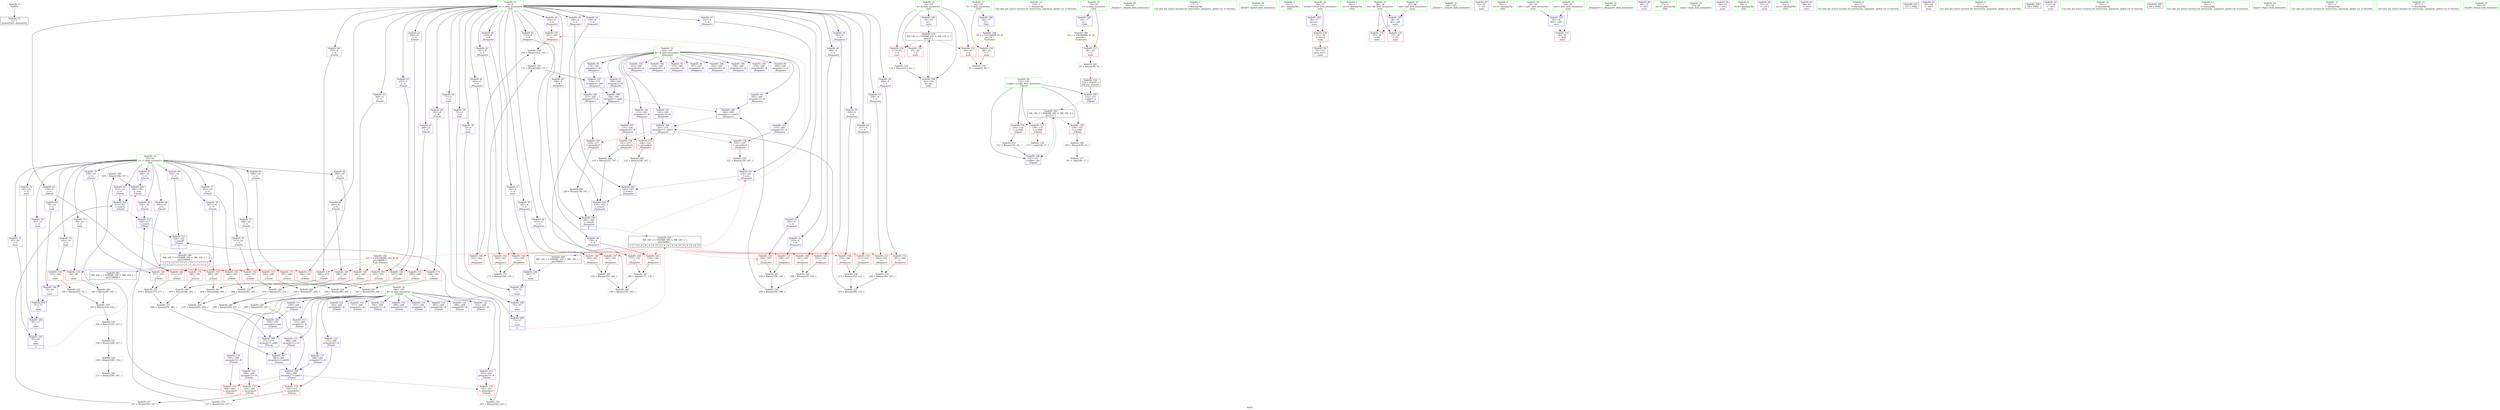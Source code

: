 digraph "SVFG" {
	label="SVFG";

	Node0x5576675a5ce0 [shape=record,color=grey,label="{NodeID: 0\nNullPtr}"];
	Node0x5576675a5ce0 -> Node0x5576675c0d20[style=solid];
	Node0x5576675d1f80 [shape=record,color=grey,label="{NodeID: 263\n305 = Binary(304, 107, )\n}"];
	Node0x5576675d1f80 -> Node0x5576675c5cd0[style=solid];
	Node0x5576675ca360 [shape=record,color=blue,label="{NodeID: 180\n16\<--17\nT\<--\nGlob }"];
	Node0x5576675ca360 -> Node0x5576675e0b10[style=dashed];
	Node0x5576675c18b0 [shape=record,color=purple,label="{NodeID: 97\n188\<--160\narrayidx7\<--B\n_Z6squarev\n}"];
	Node0x5576675c18b0 -> Node0x5576675c53e0[style=solid];
	Node0x5576675bf9d0 [shape=record,color=green,label="{NodeID: 14\n110\<--1\n\<--dummyObj\nCan only get source location for instruction, argument, global var or function.}"];
	Node0x5576675d3480 [shape=record,color=grey,label="{NodeID: 277\n141 = cmp(140, 17, )\n}"];
	Node0x5576675c50a0 [shape=record,color=blue,label="{NodeID: 194\n42\<--118\nk\<--inc\nmain\n}"];
	Node0x5576675c50a0 -> Node0x5576675ddc10[style=dashed];
	Node0x5576675c2410 [shape=record,color=purple,label="{NodeID: 111\n258\<--244\narrayidx2\<--B\n_Z3mulv\n}"];
	Node0x5576675c2410 -> Node0x5576675c5990[style=solid];
	Node0x5576675c06b0 [shape=record,color=green,label="{NodeID: 28\n94\<--95\n_Z3powi\<--_Z3powi_field_insensitive\n}"];
	Node0x5576675c5c00 [shape=record,color=blue,label="{NodeID: 208\n300\<--298\narrayidx17\<--add15\n_Z3mulv\n}"];
	Node0x5576675c5c00 -> Node0x5576675ca020[style=dashed];
	Node0x5576675c5c00 -> Node0x5576675ca0f0[style=dashed];
	Node0x5576675c5c00 -> Node0x5576675ca1c0[style=dashed];
	Node0x5576675c5c00 -> Node0x5576675ca290[style=dashed];
	Node0x5576675c76b0 [shape=record,color=purple,label="{NodeID: 125\n321\<--244\narrayidx27\<--B\n_Z3mulv\n}"];
	Node0x5576675c76b0 -> Node0x5576675ca290[style=solid];
	Node0x5576675c1300 [shape=record,color=purple,label="{NodeID: 42\n164\<--4\n\<--A\n_Z6squarev\n}"];
	Node0x5576675c1300 -> Node0x5576675c83b0[style=solid];
	Node0x5576675c8210 [shape=record,color=red,label="{NodeID: 139\n150\<--132\n\<--n.addr\n_Z3powi\n}"];
	Node0x5576675c8210 -> Node0x5576675d0f00[style=solid];
	Node0x5576675c2e80 [shape=record,color=purple,label="{NodeID: 56\n211\<--4\n\<--A\n_Z6squarev\n}"];
	Node0x5576675c2e80 -> Node0x5576675c8f10[style=solid];
	Node0x5576675ce6f0 [shape=record,color=grey,label="{NodeID: 236\n140 = Binary(139, 63, )\n}"];
	Node0x5576675ce6f0 -> Node0x5576675d3480[style=solid];
	Node0x5576675c8d70 [shape=record,color=red,label="{NodeID: 153\n207\<--206\n\<--\n_Z6squarev\n}"];
	Node0x5576675c8d70 -> Node0x5576675ce270[style=solid];
	Node0x5576675c39e0 [shape=record,color=purple,label="{NodeID: 70\n81\<--10\n\<--G\nmain\n}"];
	Node0x5576675c39e0 -> Node0x5576675cacb0[style=solid];
	Node0x5576675c6cd0 [shape=record,color=grey,label="{NodeID: 250\n106 = Binary(105, 107, )\n}"];
	Node0x5576675c6cd0 -> Node0x5576675c6e50[style=solid];
	Node0x5576675c98d0 [shape=record,color=red,label="{NodeID: 167\n268\<--267\n\<--\n_Z3mulv\n}"];
	Node0x5576675c98d0 -> Node0x5576675c5f50[style=solid];
	Node0x5576675c4540 [shape=record,color=purple,label="{NodeID: 84\n312\<--10\n\<--G\n_Z3mulv\n}"];
	Node0x5576675c4540 -> Node0x5576675c5da0[style=solid];
	Node0x5576675bd730 [shape=record,color=green,label="{NodeID: 1\n17\<--1\n\<--dummyObj\nCan only get source location for instruction, argument, global var or function.}"];
	Node0x5576675d2100 [shape=record,color=grey,label="{NodeID: 264\n270 = Binary(264, 269, )\n}"];
	Node0x5576675d2100 -> Node0x5576675c5a60[style=solid];
	Node0x5576675ca460 [shape=record,color=blue,label="{NodeID: 181\n19\<--17\nn\<--\nGlob }"];
	Node0x5576675ca460 -> Node0x5576675e0c20[style=dashed];
	Node0x5576675c1980 [shape=record,color=purple,label="{NodeID: 98\n201\<--160\narrayidx11\<--B\n_Z6squarev\n}"];
	Node0x5576675bfad0 [shape=record,color=green,label="{NodeID: 15\n4\<--9\nA\<--A_field_insensitive\nGlob }"];
	Node0x5576675bfad0 -> Node0x5576675c0ef0[style=solid];
	Node0x5576675bfad0 -> Node0x5576675c0fc0[style=solid];
	Node0x5576675bfad0 -> Node0x5576675c1090[style=solid];
	Node0x5576675bfad0 -> Node0x5576675c1160[style=solid];
	Node0x5576675bfad0 -> Node0x5576675c1230[style=solid];
	Node0x5576675bfad0 -> Node0x5576675c1300[style=solid];
	Node0x5576675bfad0 -> Node0x5576675c13d0[style=solid];
	Node0x5576675bfad0 -> Node0x5576675c14a0[style=solid];
	Node0x5576675bfad0 -> Node0x5576675c1570[style=solid];
	Node0x5576675bfad0 -> Node0x5576675c1640[style=solid];
	Node0x5576675bfad0 -> Node0x5576675c1710[style=solid];
	Node0x5576675bfad0 -> Node0x5576675c2800[style=solid];
	Node0x5576675bfad0 -> Node0x5576675c28d0[style=solid];
	Node0x5576675bfad0 -> Node0x5576675c29a0[style=solid];
	Node0x5576675bfad0 -> Node0x5576675c2a70[style=solid];
	Node0x5576675bfad0 -> Node0x5576675c2b40[style=solid];
	Node0x5576675bfad0 -> Node0x5576675c2c10[style=solid];
	Node0x5576675bfad0 -> Node0x5576675c2ce0[style=solid];
	Node0x5576675bfad0 -> Node0x5576675c2db0[style=solid];
	Node0x5576675bfad0 -> Node0x5576675c2e80[style=solid];
	Node0x5576675bfad0 -> Node0x5576675c2f50[style=solid];
	Node0x5576675bfad0 -> Node0x5576675c3020[style=solid];
	Node0x5576675bfad0 -> Node0x5576675c30f0[style=solid];
	Node0x5576675bfad0 -> Node0x5576675c31c0[style=solid];
	Node0x5576675bfad0 -> Node0x5576675c3290[style=solid];
	Node0x5576675bfad0 -> Node0x5576675c3360[style=solid];
	Node0x5576675bfad0 -> Node0x5576675c3430[style=solid];
	Node0x5576675bfad0 -> Node0x5576675c3500[style=solid];
	Node0x5576675bfad0 -> Node0x5576675c35d0[style=solid];
	Node0x5576675bfad0 -> Node0x5576675c36a0[style=solid];
	Node0x5576675bfad0 -> Node0x5576675c3770[style=solid];
	Node0x5576675bfad0 -> Node0x5576675c3840[style=solid];
	Node0x5576675d3600 [shape=record,color=grey,label="{NodeID: 278\n67 = cmp(65, 66, )\n}"];
	Node0x5576675c5170 [shape=record,color=blue,label="{NodeID: 195\n132\<--131\nn.addr\<--n\n_Z3powi\n}"];
	Node0x5576675c5170 -> Node0x5576675deb10[style=dashed];
	Node0x5576675c24e0 [shape=record,color=purple,label="{NodeID: 112\n271\<--244\narrayidx6\<--B\n_Z3mulv\n}"];
	Node0x5576675c07b0 [shape=record,color=green,label="{NodeID: 29\n114\<--115\nfprintf\<--fprintf_field_insensitive\n}"];
	Node0x5576675c5cd0 [shape=record,color=blue,label="{NodeID: 209\n306\<--305\n\<--rem\n_Z3mulv\n}"];
	Node0x5576675c5cd0 -> Node0x5576675c5da0[style=dashed];
	Node0x5576675c7780 [shape=record,color=red,label="{NodeID: 126\n66\<--16\n\<--T\nmain\n}"];
	Node0x5576675c7780 -> Node0x5576675d3600[style=solid];
	Node0x5576675c13d0 [shape=record,color=purple,label="{NodeID: 43\n167\<--4\n\<--A\n_Z6squarev\n}"];
	Node0x5576675c13d0 -> Node0x5576675c8480[style=solid];
	Node0x5576675c82e0 [shape=record,color=red,label="{NodeID: 140\n163\<--162\n\<--\n_Z6squarev\n}"];
	Node0x5576675c82e0 -> Node0x5576675d1800[style=solid];
	Node0x5576675c2f50 [shape=record,color=purple,label="{NodeID: 57\n222\<--4\n\<--A\n_Z6squarev\n}"];
	Node0x5576675c2f50 -> Node0x5576675c5650[style=solid];
	Node0x5576675ce870 [shape=record,color=grey,label="{NodeID: 237\n214 = Binary(208, 213, )\n}"];
	Node0x5576675ce870 -> Node0x5576675c5580[style=solid];
	Node0x5576675c8e40 [shape=record,color=red,label="{NodeID: 154\n210\<--209\n\<--\n_Z6squarev\n}"];
	Node0x5576675c8e40 -> Node0x5576675ce9f0[style=solid];
	Node0x5576675c3ab0 [shape=record,color=purple,label="{NodeID: 71\n83\<--10\n\<--G\nmain\n}"];
	Node0x5576675c3ab0 -> Node0x5576675c4f00[style=solid];
	Node0x5576675c6e50 [shape=record,color=grey,label="{NodeID: 251\n108 = Binary(106, 107, )\n}"];
	Node0x5576675c6e50 -> Node0x5576675d1500[style=solid];
	Node0x5576675c99a0 [shape=record,color=red,label="{NodeID: 168\n275\<--274\n\<--\n_Z3mulv\n}"];
	Node0x5576675c99a0 -> Node0x5576675d2d00[style=solid];
	Node0x5576675c4610 [shape=record,color=purple,label="{NodeID: 85\n318\<--10\n\<--G\n_Z3mulv\n}"];
	Node0x5576675c4610 -> Node0x5576675c5e70[style=solid];
	Node0x5576675b2e20 [shape=record,color=green,label="{NodeID: 2\n21\<--1\n.str\<--dummyObj\nGlob }"];
	Node0x5576675d2280 [shape=record,color=grey,label="{NodeID: 265\n185 = Binary(182, 184, )\n}"];
	Node0x5576675d2280 -> Node0x5576675d2400[style=solid];
	Node0x5576675ca560 [shape=record,color=blue,label="{NodeID: 182\n36\<--17\nretval\<--\nmain\n}"];
	Node0x5576675ca560 -> Node0x5576675c7920[style=dashed];
	Node0x5576675c1a50 [shape=record,color=purple,label="{NodeID: 99\n202\<--160\narrayidx12\<--B\n_Z6squarev\n}"];
	Node0x5576675c1a50 -> Node0x5576675c54b0[style=solid];
	Node0x5576675bfbd0 [shape=record,color=green,label="{NodeID: 16\n10\<--15\nG\<--G_field_insensitive\nGlob }"];
	Node0x5576675bfbd0 -> Node0x5576675c3910[style=solid];
	Node0x5576675bfbd0 -> Node0x5576675c39e0[style=solid];
	Node0x5576675bfbd0 -> Node0x5576675c3ab0[style=solid];
	Node0x5576675bfbd0 -> Node0x5576675c3b80[style=solid];
	Node0x5576675bfbd0 -> Node0x5576675c3c50[style=solid];
	Node0x5576675bfbd0 -> Node0x5576675c3d20[style=solid];
	Node0x5576675bfbd0 -> Node0x5576675c3df0[style=solid];
	Node0x5576675bfbd0 -> Node0x5576675c3ec0[style=solid];
	Node0x5576675bfbd0 -> Node0x5576675c3f90[style=solid];
	Node0x5576675bfbd0 -> Node0x5576675c4060[style=solid];
	Node0x5576675bfbd0 -> Node0x5576675c4130[style=solid];
	Node0x5576675bfbd0 -> Node0x5576675c4200[style=solid];
	Node0x5576675bfbd0 -> Node0x5576675c42d0[style=solid];
	Node0x5576675bfbd0 -> Node0x5576675c43a0[style=solid];
	Node0x5576675bfbd0 -> Node0x5576675c4470[style=solid];
	Node0x5576675bfbd0 -> Node0x5576675c4540[style=solid];
	Node0x5576675bfbd0 -> Node0x5576675c4610[style=solid];
	Node0x5576675bfbd0 -> Node0x5576675c46e0[style=solid];
	Node0x5576675ddc10 [shape=record,color=black,label="{NodeID: 279\nMR_12V_3 = PHI(MR_12V_4, MR_12V_2, )\npts\{43 \}\n}"];
	Node0x5576675ddc10 -> Node0x5576675c7c60[style=dashed];
	Node0x5576675ddc10 -> Node0x5576675c7d30[style=dashed];
	Node0x5576675ddc10 -> Node0x5576675c7e00[style=dashed];
	Node0x5576675ddc10 -> Node0x5576675c50a0[style=dashed];
	Node0x5576675c5240 [shape=record,color=blue,label="{NodeID: 196\n132\<--151\nn.addr\<--shr\n_Z3powi\n}"];
	Node0x5576675c5240 -> Node0x5576675deb10[style=dashed];
	Node0x5576675c25b0 [shape=record,color=purple,label="{NodeID: 113\n272\<--244\narrayidx7\<--B\n_Z3mulv\n}"];
	Node0x5576675c25b0 -> Node0x5576675c5a60[style=solid];
	Node0x5576675c08b0 [shape=record,color=green,label="{NodeID: 30\n132\<--133\nn.addr\<--n.addr_field_insensitive\n_Z3powi\n}"];
	Node0x5576675c08b0 -> Node0x5576675c8070[style=solid];
	Node0x5576675c08b0 -> Node0x5576675c8140[style=solid];
	Node0x5576675c08b0 -> Node0x5576675c8210[style=solid];
	Node0x5576675c08b0 -> Node0x5576675c5170[style=solid];
	Node0x5576675c08b0 -> Node0x5576675c5240[style=solid];
	Node0x5576675c5da0 [shape=record,color=blue,label="{NodeID: 210\n312\<--311\n\<--rem22\n_Z3mulv\n}"];
	Node0x5576675c5da0 -> Node0x5576675c5e70[style=dashed];
	Node0x5576675c7850 [shape=record,color=red,label="{NodeID: 127\n90\<--19\n\<--n\nmain\n}"];
	Node0x5576675c7850 -> Node0x5576675d1c80[style=solid];
	Node0x5576675c14a0 [shape=record,color=purple,label="{NodeID: 44\n169\<--4\n\<--A\n_Z6squarev\n}"];
	Node0x5576675c14a0 -> Node0x5576675c8550[style=solid];
	Node0x5576675c83b0 [shape=record,color=red,label="{NodeID: 141\n165\<--164\n\<--\n_Z6squarev\n}"];
	Node0x5576675c83b0 -> Node0x5576675d1800[style=solid];
	Node0x5576675c3020 [shape=record,color=purple,label="{NodeID: 58\n228\<--4\n\<--A\n_Z6squarev\n}"];
	Node0x5576675c3020 -> Node0x5576675c5720[style=solid];
	Node0x5576675ce9f0 [shape=record,color=grey,label="{NodeID: 238\n213 = Binary(210, 212, )\n}"];
	Node0x5576675ce9f0 -> Node0x5576675ce870[style=solid];
	Node0x5576675c8f10 [shape=record,color=red,label="{NodeID: 155\n212\<--211\n\<--\n_Z6squarev\n}"];
	Node0x5576675c8f10 -> Node0x5576675ce9f0[style=solid];
	Node0x5576675c3b80 [shape=record,color=purple,label="{NodeID: 72\n85\<--10\n\<--G\nmain\n}"];
	Node0x5576675c3b80 -> Node0x5576675c4fd0[style=solid];
	Node0x5576675d0f00 [shape=record,color=grey,label="{NodeID: 252\n151 = Binary(150, 63, )\n}"];
	Node0x5576675d0f00 -> Node0x5576675c5240[style=solid];
	Node0x5576675c9a70 [shape=record,color=red,label="{NodeID: 169\n277\<--276\n\<--\n_Z3mulv\n}"];
	Node0x5576675c9a70 -> Node0x5576675d2d00[style=solid];
	Node0x5576675c46e0 [shape=record,color=purple,label="{NodeID: 86\n324\<--10\n\<--G\n_Z3mulv\n}"];
	Node0x5576675c46e0 -> Node0x5576675ccdd0[style=solid];
	Node0x5576675b3ad0 [shape=record,color=green,label="{NodeID: 3\n23\<--1\n.str.1\<--dummyObj\nGlob }"];
	Node0x5576675d2400 [shape=record,color=grey,label="{NodeID: 266\n186 = Binary(180, 185, )\n}"];
	Node0x5576675d2400 -> Node0x5576675c53e0[style=solid];
	Node0x5576675ca630 [shape=record,color=blue,label="{NodeID: 183\n38\<--47\nfin\<--call\nmain\n}"];
	Node0x5576675ca630 -> Node0x5576675c79f0[style=dashed];
	Node0x5576675ca630 -> Node0x5576675c7ac0[style=dashed];
	Node0x5576675c1b20 [shape=record,color=purple,label="{NodeID: 100\n215\<--160\narrayidx16\<--B\n_Z6squarev\n}"];
	Node0x5576675bfcd0 [shape=record,color=green,label="{NodeID: 17\n16\<--18\nT\<--T_field_insensitive\nGlob }"];
	Node0x5576675bfcd0 -> Node0x5576675c7780[style=solid];
	Node0x5576675bfcd0 -> Node0x5576675ca360[style=solid];
	Node0x5576675de110 [shape=record,color=black,label="{NodeID: 280\nMR_14V_2 = PHI(MR_14V_7, MR_14V_1, )\npts\{90000 \}\n}"];
	Node0x5576675de110 -> Node0x5576675ca8a0[style=dashed];
	Node0x5576675c5310 [shape=record,color=blue,label="{NodeID: 197\n174\<--172\narrayidx2\<--add\n_Z6squarev\n}"];
	Node0x5576675c5310 -> Node0x5576675c53e0[style=dashed];
	Node0x5576675c2680 [shape=record,color=purple,label="{NodeID: 114\n285\<--244\narrayidx11\<--B\n_Z3mulv\n}"];
	Node0x5576675c0980 [shape=record,color=green,label="{NodeID: 31\n144\<--145\n_Z3mulv\<--_Z3mulv_field_insensitive\n}"];
	Node0x5576675c5e70 [shape=record,color=blue,label="{NodeID: 211\n318\<--317\n\<--rem25\n_Z3mulv\n}"];
	Node0x5576675c5e70 -> Node0x5576675ccdd0[style=dashed];
	Node0x5576675c7920 [shape=record,color=red,label="{NodeID: 128\n121\<--36\n\<--retval\nmain\n}"];
	Node0x5576675c7920 -> Node0x5576675c0e20[style=solid];
	Node0x5576675c1570 [shape=record,color=purple,label="{NodeID: 45\n176\<--4\n\<--A\n_Z6squarev\n}"];
	Node0x5576675c1570 -> Node0x5576675c8620[style=solid];
	Node0x5576675c8480 [shape=record,color=red,label="{NodeID: 142\n168\<--167\n\<--\n_Z6squarev\n}"];
	Node0x5576675c8480 -> Node0x5576675d2e80[style=solid];
	Node0x5576675c30f0 [shape=record,color=purple,label="{NodeID: 59\n234\<--4\n\<--A\n_Z6squarev\n}"];
	Node0x5576675c30f0 -> Node0x5576675c57f0[style=solid];
	Node0x5576675ceb70 [shape=record,color=grey,label="{NodeID: 239\n298 = Binary(292, 297, )\n}"];
	Node0x5576675ceb70 -> Node0x5576675c5c00[style=solid];
	Node0x5576675c8fe0 [shape=record,color=red,label="{NodeID: 156\n220\<--219\n\<--arrayidx19\n_Z6squarev\n}"];
	Node0x5576675c8fe0 -> Node0x5576675d1080[style=solid];
	Node0x5576675c3c50 [shape=record,color=purple,label="{NodeID: 73\n98\<--10\n\<--G\nmain\n}"];
	Node0x5576675c3c50 -> Node0x5576675c7ed0[style=solid];
	Node0x5576675d1080 [shape=record,color=grey,label="{NodeID: 253\n221 = Binary(220, 107, )\n}"];
	Node0x5576675d1080 -> Node0x5576675c5650[style=solid];
	Node0x5576675c9b40 [shape=record,color=red,label="{NodeID: 170\n280\<--279\n\<--\n_Z3mulv\n}"];
	Node0x5576675c9b40 -> Node0x5576675d2880[style=solid];
	Node0x5576675c47b0 [shape=record,color=purple,label="{NodeID: 87\n45\<--21\n\<--.str\nmain\n}"];
	Node0x5576675b3b90 [shape=record,color=green,label="{NodeID: 4\n25\<--1\n.str.2\<--dummyObj\nGlob }"];
	Node0x5576675d2580 [shape=record,color=grey,label="{NodeID: 267\n180 = Binary(177, 179, )\n}"];
	Node0x5576675d2580 -> Node0x5576675d2400[style=solid];
	Node0x5576675ca700 [shape=record,color=blue,label="{NodeID: 184\n40\<--54\nfout\<--call1\nmain\n}"];
	Node0x5576675ca700 -> Node0x5576675c7b90[style=dashed];
	Node0x5576675c1bf0 [shape=record,color=purple,label="{NodeID: 101\n216\<--160\narrayidx17\<--B\n_Z6squarev\n}"];
	Node0x5576675c1bf0 -> Node0x5576675c5580[style=solid];
	Node0x5576675bfdd0 [shape=record,color=green,label="{NodeID: 18\n19\<--20\nn\<--n_field_insensitive\nGlob }"];
	Node0x5576675bfdd0 -> Node0x5576675c7850[style=solid];
	Node0x5576675bfdd0 -> Node0x5576675ca460[style=solid];
	Node0x5576675de610 [shape=record,color=black,label="{NodeID: 281\nMR_16V_2 = PHI(MR_16V_7, MR_16V_1, )\npts\{150000 \}\n}"];
	Node0x5576675de610 -> Node0x5576675cabe0[style=dashed];
	Node0x5576675c53e0 [shape=record,color=blue,label="{NodeID: 198\n188\<--186\narrayidx7\<--add5\n_Z6squarev\n}"];
	Node0x5576675c53e0 -> Node0x5576675c54b0[style=dashed];
	Node0x5576675c2750 [shape=record,color=purple,label="{NodeID: 115\n286\<--244\narrayidx12\<--B\n_Z3mulv\n}"];
	Node0x5576675c2750 -> Node0x5576675c5b30[style=solid];
	Node0x5576675c0a80 [shape=record,color=green,label="{NodeID: 32\n148\<--149\n_Z6squarev\<--_Z6squarev_field_insensitive\n}"];
	Node0x5576675ccdd0 [shape=record,color=blue,label="{NodeID: 212\n324\<--323\n\<--rem28\n_Z3mulv\n|{<s0>7}}"];
	Node0x5576675ccdd0:s0 -> Node0x5576675df510[style=dashed,color=blue];
	Node0x5576675c79f0 [shape=record,color=red,label="{NodeID: 129\n57\<--38\n\<--fin\nmain\n}"];
	Node0x5576675c1640 [shape=record,color=purple,label="{NodeID: 46\n178\<--4\n\<--A\n_Z6squarev\n}"];
	Node0x5576675c1640 -> Node0x5576675c86f0[style=solid];
	Node0x5576675c8550 [shape=record,color=red,label="{NodeID: 143\n170\<--169\n\<--\n_Z6squarev\n}"];
	Node0x5576675c8550 -> Node0x5576675d2e80[style=solid];
	Node0x5576675c31c0 [shape=record,color=purple,label="{NodeID: 60\n240\<--4\n\<--A\n_Z6squarev\n}"];
	Node0x5576675c31c0 -> Node0x5576675c58c0[style=solid];
	Node0x5576675cecf0 [shape=record,color=grey,label="{NodeID: 240\n233 = Binary(232, 107, )\n}"];
	Node0x5576675cecf0 -> Node0x5576675c57f0[style=solid];
	Node0x5576675c90b0 [shape=record,color=red,label="{NodeID: 157\n226\<--225\n\<--arrayidx21\n_Z6squarev\n}"];
	Node0x5576675c90b0 -> Node0x5576675c69d0[style=solid];
	Node0x5576675c3d20 [shape=record,color=purple,label="{NodeID: 74\n102\<--10\n\<--G\nmain\n}"];
	Node0x5576675c3d20 -> Node0x5576675c7fa0[style=solid];
	Node0x5576675d1200 [shape=record,color=grey,label="{NodeID: 254\n118 = Binary(117, 63, )\n}"];
	Node0x5576675d1200 -> Node0x5576675c50a0[style=solid];
	Node0x5576675c9c10 [shape=record,color=red,label="{NodeID: 171\n282\<--281\n\<--\n_Z3mulv\n}"];
	Node0x5576675c9c10 -> Node0x5576675d2880[style=solid];
	Node0x5576675c4880 [shape=record,color=purple,label="{NodeID: 88\n46\<--23\n\<--.str.1\nmain\n}"];
	Node0x5576675b30e0 [shape=record,color=green,label="{NodeID: 5\n27\<--1\n.str.3\<--dummyObj\nGlob }"];
	Node0x5576675d2700 [shape=record,color=grey,label="{NodeID: 268\n250 = Binary(247, 249, )\n}"];
	Node0x5576675d2700 -> Node0x5576675c66d0[style=solid];
	Node0x5576675ca7d0 [shape=record,color=blue,label="{NodeID: 185\n42\<--63\nk\<--\nmain\n}"];
	Node0x5576675ca7d0 -> Node0x5576675ddc10[style=dashed];
	Node0x5576675c1cc0 [shape=record,color=purple,label="{NodeID: 102\n218\<--160\narrayidx18\<--B\n_Z6squarev\n}"];
	Node0x5576675bfed0 [shape=record,color=green,label="{NodeID: 19\n33\<--34\nmain\<--main_field_insensitive\n}"];
	Node0x5576675deb10 [shape=record,color=black,label="{NodeID: 282\nMR_18V_3 = PHI(MR_18V_4, MR_18V_2, )\npts\{133 \}\n}"];
	Node0x5576675deb10 -> Node0x5576675c8070[style=dashed];
	Node0x5576675deb10 -> Node0x5576675c8140[style=dashed];
	Node0x5576675deb10 -> Node0x5576675c8210[style=dashed];
	Node0x5576675deb10 -> Node0x5576675c5240[style=dashed];
	Node0x5576675c54b0 [shape=record,color=blue,label="{NodeID: 199\n202\<--200\narrayidx12\<--add10\n_Z6squarev\n}"];
	Node0x5576675c54b0 -> Node0x5576675c5580[style=dashed];
	Node0x5576675c6f60 [shape=record,color=purple,label="{NodeID: 116\n299\<--244\narrayidx16\<--B\n_Z3mulv\n}"];
	Node0x5576675c0b80 [shape=record,color=green,label="{NodeID: 33\n160\<--161\nB\<--B_field_insensitive\n_Z6squarev\n}"];
	Node0x5576675c0b80 -> Node0x5576675c4d60[style=solid];
	Node0x5576675c0b80 -> Node0x5576675c4e30[style=solid];
	Node0x5576675c0b80 -> Node0x5576675c17e0[style=solid];
	Node0x5576675c0b80 -> Node0x5576675c18b0[style=solid];
	Node0x5576675c0b80 -> Node0x5576675c1980[style=solid];
	Node0x5576675c0b80 -> Node0x5576675c1a50[style=solid];
	Node0x5576675c0b80 -> Node0x5576675c1b20[style=solid];
	Node0x5576675c0b80 -> Node0x5576675c1bf0[style=solid];
	Node0x5576675c0b80 -> Node0x5576675c1cc0[style=solid];
	Node0x5576675c0b80 -> Node0x5576675c1d90[style=solid];
	Node0x5576675c0b80 -> Node0x5576675c1e60[style=solid];
	Node0x5576675c0b80 -> Node0x5576675c1f30[style=solid];
	Node0x5576675c0b80 -> Node0x5576675c2000[style=solid];
	Node0x5576675c0b80 -> Node0x5576675c20d0[style=solid];
	Node0x5576675c0b80 -> Node0x5576675c21a0[style=solid];
	Node0x5576675c0b80 -> Node0x5576675c2270[style=solid];
	Node0x5576675e1a50 [shape=record,color=yellow,style=double,label="{NodeID: 296\n14V_1 = ENCHI(MR_14V_0)\npts\{90000 \}\nFun[_Z3mulv]}"];
	Node0x5576675e1a50 -> Node0x5576675c9320[style=dashed];
	Node0x5576675e1a50 -> Node0x5576675c94c0[style=dashed];
	Node0x5576675e1a50 -> Node0x5576675c9660[style=dashed];
	Node0x5576675e1a50 -> Node0x5576675c9800[style=dashed];
	Node0x5576675e1a50 -> Node0x5576675c99a0[style=dashed];
	Node0x5576675e1a50 -> Node0x5576675c9b40[style=dashed];
	Node0x5576675e1a50 -> Node0x5576675c9ce0[style=dashed];
	Node0x5576675e1a50 -> Node0x5576675c9e80[style=dashed];
	Node0x5576675c7ac0 [shape=record,color=red,label="{NodeID: 130\n87\<--38\n\<--fin\nmain\n}"];
	Node0x5576675c1710 [shape=record,color=purple,label="{NodeID: 47\n181\<--4\n\<--A\n_Z6squarev\n}"];
	Node0x5576675c1710 -> Node0x5576675c87c0[style=solid];
	Node0x5576675c8620 [shape=record,color=red,label="{NodeID: 144\n177\<--176\n\<--\n_Z6squarev\n}"];
	Node0x5576675c8620 -> Node0x5576675d2580[style=solid];
	Node0x5576675c3290 [shape=record,color=purple,label="{NodeID: 61\n246\<--4\n\<--A\n_Z3mulv\n}"];
	Node0x5576675c3290 -> Node0x5576675c9320[style=solid];
	Node0x5576675c5f50 [shape=record,color=grey,label="{NodeID: 241\n269 = Binary(266, 268, )\n}"];
	Node0x5576675c5f50 -> Node0x5576675d2100[style=solid];
	Node0x5576675c9180 [shape=record,color=red,label="{NodeID: 158\n232\<--231\n\<--arrayidx24\n_Z6squarev\n}"];
	Node0x5576675c9180 -> Node0x5576675cecf0[style=solid];
	Node0x5576675c3df0 [shape=record,color=purple,label="{NodeID: 75\n248\<--10\n\<--G\n_Z3mulv\n}"];
	Node0x5576675c3df0 -> Node0x5576675c93f0[style=solid];
	Node0x5576675d1380 [shape=record,color=grey,label="{NodeID: 255\n104 = Binary(103, 71, )\n}"];
	Node0x5576675d1380 -> Node0x5576675d1980[style=solid];
	Node0x5576675c9ce0 [shape=record,color=red,label="{NodeID: 172\n289\<--288\n\<--\n_Z3mulv\n}"];
	Node0x5576675c9ce0 -> Node0x5576675ce3f0[style=solid];
	Node0x5576675c4950 [shape=record,color=purple,label="{NodeID: 89\n52\<--25\n\<--.str.2\nmain\n}"];
	Node0x5576675b31a0 [shape=record,color=green,label="{NodeID: 6\n29\<--1\n.str.4\<--dummyObj\nGlob }"];
	Node0x5576675d2880 [shape=record,color=grey,label="{NodeID: 269\n283 = Binary(280, 282, )\n}"];
	Node0x5576675d2880 -> Node0x5576675d2b80[style=solid];
	Node0x5576675ca8a0 [shape=record,color=blue,label="{NodeID: 186\n69\<--71\n\<--\nmain\n}"];
	Node0x5576675ca8a0 -> Node0x5576675ca970[style=dashed];
	Node0x5576675c1d90 [shape=record,color=purple,label="{NodeID: 103\n219\<--160\narrayidx19\<--B\n_Z6squarev\n}"];
	Node0x5576675c1d90 -> Node0x5576675c8fe0[style=solid];
	Node0x5576675bffd0 [shape=record,color=green,label="{NodeID: 20\n36\<--37\nretval\<--retval_field_insensitive\nmain\n}"];
	Node0x5576675bffd0 -> Node0x5576675c7920[style=solid];
	Node0x5576675bffd0 -> Node0x5576675ca560[style=solid];
	Node0x5576675df010 [shape=record,color=black,label="{NodeID: 283\nMR_14V_2 = PHI(MR_14V_3, MR_14V_1, )\npts\{90000 \}\n|{<s0>5|<s1>7|<s2>8|<s3>8|<s4>8|<s5>8|<s6>8|<s7>8|<s8>8|<s9>8|<s10>8|<s11>8|<s12>8|<s13>8|<s14>8|<s15>8|<s16>8|<s17>8|<s18>8}}"];
	Node0x5576675df010:s0 -> Node0x5576675de110[style=dashed,color=blue];
	Node0x5576675df010:s1 -> Node0x5576675e1a50[style=dashed,color=red];
	Node0x5576675df010:s2 -> Node0x5576675c82e0[style=dashed,color=red];
	Node0x5576675df010:s3 -> Node0x5576675c83b0[style=dashed,color=red];
	Node0x5576675df010:s4 -> Node0x5576675c8480[style=dashed,color=red];
	Node0x5576675df010:s5 -> Node0x5576675c8550[style=dashed,color=red];
	Node0x5576675df010:s6 -> Node0x5576675c8620[style=dashed,color=red];
	Node0x5576675df010:s7 -> Node0x5576675c86f0[style=dashed,color=red];
	Node0x5576675df010:s8 -> Node0x5576675c87c0[style=dashed,color=red];
	Node0x5576675df010:s9 -> Node0x5576675c8890[style=dashed,color=red];
	Node0x5576675df010:s10 -> Node0x5576675c8960[style=dashed,color=red];
	Node0x5576675df010:s11 -> Node0x5576675c8a30[style=dashed,color=red];
	Node0x5576675df010:s12 -> Node0x5576675c8b00[style=dashed,color=red];
	Node0x5576675df010:s13 -> Node0x5576675c8bd0[style=dashed,color=red];
	Node0x5576675df010:s14 -> Node0x5576675c8ca0[style=dashed,color=red];
	Node0x5576675df010:s15 -> Node0x5576675c8d70[style=dashed,color=red];
	Node0x5576675df010:s16 -> Node0x5576675c8e40[style=dashed,color=red];
	Node0x5576675df010:s17 -> Node0x5576675c8f10[style=dashed,color=red];
	Node0x5576675df010:s18 -> Node0x5576675c5650[style=dashed,color=red];
	Node0x5576675c5580 [shape=record,color=blue,label="{NodeID: 200\n216\<--214\narrayidx17\<--add15\n_Z6squarev\n}"];
	Node0x5576675c5580 -> Node0x5576675c8fe0[style=dashed];
	Node0x5576675c5580 -> Node0x5576675c90b0[style=dashed];
	Node0x5576675c5580 -> Node0x5576675c9180[style=dashed];
	Node0x5576675c5580 -> Node0x5576675c9250[style=dashed];
	Node0x5576675c7030 [shape=record,color=purple,label="{NodeID: 117\n300\<--244\narrayidx17\<--B\n_Z3mulv\n}"];
	Node0x5576675c7030 -> Node0x5576675c5c00[style=solid];
	Node0x5576675c0c50 [shape=record,color=green,label="{NodeID: 34\n244\<--245\nB\<--B_field_insensitive\n_Z3mulv\n}"];
	Node0x5576675c0c50 -> Node0x5576675c2340[style=solid];
	Node0x5576675c0c50 -> Node0x5576675c2410[style=solid];
	Node0x5576675c0c50 -> Node0x5576675c24e0[style=solid];
	Node0x5576675c0c50 -> Node0x5576675c25b0[style=solid];
	Node0x5576675c0c50 -> Node0x5576675c2680[style=solid];
	Node0x5576675c0c50 -> Node0x5576675c2750[style=solid];
	Node0x5576675c0c50 -> Node0x5576675c6f60[style=solid];
	Node0x5576675c0c50 -> Node0x5576675c7030[style=solid];
	Node0x5576675c0c50 -> Node0x5576675c7100[style=solid];
	Node0x5576675c0c50 -> Node0x5576675c71d0[style=solid];
	Node0x5576675c0c50 -> Node0x5576675c72a0[style=solid];
	Node0x5576675c0c50 -> Node0x5576675c7370[style=solid];
	Node0x5576675c0c50 -> Node0x5576675c7440[style=solid];
	Node0x5576675c0c50 -> Node0x5576675c7510[style=solid];
	Node0x5576675c0c50 -> Node0x5576675c75e0[style=solid];
	Node0x5576675c0c50 -> Node0x5576675c76b0[style=solid];
	Node0x5576675c7b90 [shape=record,color=red,label="{NodeID: 131\n96\<--40\n\<--fout\nmain\n}"];
	Node0x5576675c2800 [shape=record,color=purple,label="{NodeID: 48\n183\<--4\n\<--A\n_Z6squarev\n}"];
	Node0x5576675c2800 -> Node0x5576675c8890[style=solid];
	Node0x5576675c86f0 [shape=record,color=red,label="{NodeID: 145\n179\<--178\n\<--\n_Z6squarev\n}"];
	Node0x5576675c86f0 -> Node0x5576675d2580[style=solid];
	Node0x5576675c3360 [shape=record,color=purple,label="{NodeID: 62\n251\<--4\n\<--A\n_Z3mulv\n}"];
	Node0x5576675c3360 -> Node0x5576675c94c0[style=solid];
	Node0x5576675c60d0 [shape=record,color=grey,label="{NodeID: 242\n199 = Binary(196, 198, )\n}"];
	Node0x5576675c60d0 -> Node0x5576675c6550[style=solid];
	Node0x5576675c9250 [shape=record,color=red,label="{NodeID: 159\n238\<--237\n\<--arrayidx27\n_Z6squarev\n}"];
	Node0x5576675c9250 -> Node0x5576675c6b50[style=solid];
	Node0x5576675c3ec0 [shape=record,color=purple,label="{NodeID: 76\n253\<--10\n\<--G\n_Z3mulv\n}"];
	Node0x5576675c3ec0 -> Node0x5576675c9590[style=solid];
	Node0x5576675d1500 [shape=record,color=grey,label="{NodeID: 256\n109 = Binary(108, 110, )\n}"];
	Node0x5576675d1500 -> Node0x5576675d1b00[style=solid];
	Node0x5576675c9db0 [shape=record,color=red,label="{NodeID: 173\n291\<--290\n\<--\n_Z3mulv\n}"];
	Node0x5576675c9db0 -> Node0x5576675ce3f0[style=solid];
	Node0x5576675c4a20 [shape=record,color=purple,label="{NodeID: 90\n53\<--27\n\<--.str.3\nmain\n}"];
	Node0x5576675b3260 [shape=record,color=green,label="{NodeID: 7\n31\<--1\n.str.5\<--dummyObj\nGlob }"];
	Node0x5576675d2a00 [shape=record,color=grey,label="{NodeID: 270\n172 = Binary(166, 171, )\n}"];
	Node0x5576675d2a00 -> Node0x5576675c5310[style=solid];
	Node0x5576675ca970 [shape=record,color=blue,label="{NodeID: 187\n72\<--74\n\<--\nmain\n}"];
	Node0x5576675ca970 -> Node0x5576675caa40[style=dashed];
	Node0x5576675c1e60 [shape=record,color=purple,label="{NodeID: 104\n224\<--160\narrayidx20\<--B\n_Z6squarev\n}"];
	Node0x5576675c00a0 [shape=record,color=green,label="{NodeID: 21\n38\<--39\nfin\<--fin_field_insensitive\nmain\n}"];
	Node0x5576675c00a0 -> Node0x5576675c79f0[style=solid];
	Node0x5576675c00a0 -> Node0x5576675c7ac0[style=solid];
	Node0x5576675c00a0 -> Node0x5576675ca630[style=solid];
	Node0x5576675df510 [shape=record,color=black,label="{NodeID: 284\nMR_16V_2 = PHI(MR_16V_4, MR_16V_1, )\npts\{150000 \}\n|{|<s1>5|<s2>5|<s3>5|<s4>7|<s5>7|<s6>7|<s7>7|<s8>7|<s9>7|<s10>7|<s11>7|<s12>7}}"];
	Node0x5576675df510 -> Node0x5576675df510[style=dashed];
	Node0x5576675df510:s1 -> Node0x5576675c7ed0[style=dashed,color=blue];
	Node0x5576675df510:s2 -> Node0x5576675c7fa0[style=dashed,color=blue];
	Node0x5576675df510:s3 -> Node0x5576675de610[style=dashed,color=blue];
	Node0x5576675df510:s4 -> Node0x5576675c93f0[style=dashed,color=red];
	Node0x5576675df510:s5 -> Node0x5576675c9590[style=dashed,color=red];
	Node0x5576675df510:s6 -> Node0x5576675c9730[style=dashed,color=red];
	Node0x5576675df510:s7 -> Node0x5576675c98d0[style=dashed,color=red];
	Node0x5576675df510:s8 -> Node0x5576675c9a70[style=dashed,color=red];
	Node0x5576675df510:s9 -> Node0x5576675c9c10[style=dashed,color=red];
	Node0x5576675df510:s10 -> Node0x5576675c9db0[style=dashed,color=red];
	Node0x5576675df510:s11 -> Node0x5576675c9f50[style=dashed,color=red];
	Node0x5576675df510:s12 -> Node0x5576675c5cd0[style=dashed,color=red];
	Node0x5576675c5650 [shape=record,color=blue,label="{NodeID: 201\n222\<--221\n\<--rem\n_Z6squarev\n}"];
	Node0x5576675c5650 -> Node0x5576675c5720[style=dashed];
	Node0x5576675c7100 [shape=record,color=purple,label="{NodeID: 118\n302\<--244\narrayidx18\<--B\n_Z3mulv\n}"];
	Node0x5576675c0d20 [shape=record,color=black,label="{NodeID: 35\n2\<--3\ndummyVal\<--dummyVal\n}"];
	Node0x5576675c7c60 [shape=record,color=red,label="{NodeID: 132\n65\<--42\n\<--k\nmain\n}"];
	Node0x5576675c7c60 -> Node0x5576675d3600[style=solid];
	Node0x5576675c28d0 [shape=record,color=purple,label="{NodeID: 49\n190\<--4\n\<--A\n_Z6squarev\n}"];
	Node0x5576675c28d0 -> Node0x5576675c8960[style=solid];
	Node0x5576675c87c0 [shape=record,color=red,label="{NodeID: 146\n182\<--181\n\<--\n_Z6squarev\n}"];
	Node0x5576675c87c0 -> Node0x5576675d2280[style=solid];
	Node0x5576675c3430 [shape=record,color=purple,label="{NodeID: 63\n260\<--4\n\<--A\n_Z3mulv\n}"];
	Node0x5576675c3430 -> Node0x5576675c9660[style=solid];
	Node0x5576675c6250 [shape=record,color=grey,label="{NodeID: 243\n194 = Binary(191, 193, )\n}"];
	Node0x5576675c6250 -> Node0x5576675c6550[style=solid];
	Node0x5576675c9320 [shape=record,color=red,label="{NodeID: 160\n247\<--246\n\<--\n_Z3mulv\n}"];
	Node0x5576675c9320 -> Node0x5576675d2700[style=solid];
	Node0x5576675c3f90 [shape=record,color=purple,label="{NodeID: 77\n262\<--10\n\<--G\n_Z3mulv\n}"];
	Node0x5576675c3f90 -> Node0x5576675c9730[style=solid];
	Node0x5576675d1680 [shape=record,color=grey,label="{NodeID: 257\n311 = Binary(310, 107, )\n}"];
	Node0x5576675d1680 -> Node0x5576675c5da0[style=solid];
	Node0x5576675c9e80 [shape=record,color=red,label="{NodeID: 174\n294\<--293\n\<--\n_Z3mulv\n}"];
	Node0x5576675c9e80 -> Node0x5576675c6850[style=solid];
	Node0x5576675c4af0 [shape=record,color=purple,label="{NodeID: 91\n58\<--29\n\<--.str.4\nmain\n}"];
	Node0x5576675bf410 [shape=record,color=green,label="{NodeID: 8\n63\<--1\n\<--dummyObj\nCan only get source location for instruction, argument, global var or function.}"];
	Node0x5576675d2b80 [shape=record,color=grey,label="{NodeID: 271\n284 = Binary(278, 283, )\n}"];
	Node0x5576675d2b80 -> Node0x5576675c5b30[style=solid];
	Node0x5576675caa40 [shape=record,color=blue,label="{NodeID: 188\n75\<--63\n\<--\nmain\n}"];
	Node0x5576675caa40 -> Node0x5576675cab10[style=dashed];
	Node0x5576675c1f30 [shape=record,color=purple,label="{NodeID: 105\n225\<--160\narrayidx21\<--B\n_Z6squarev\n}"];
	Node0x5576675c1f30 -> Node0x5576675c90b0[style=solid];
	Node0x5576675c0170 [shape=record,color=green,label="{NodeID: 22\n40\<--41\nfout\<--fout_field_insensitive\nmain\n}"];
	Node0x5576675c0170 -> Node0x5576675c7b90[style=solid];
	Node0x5576675c0170 -> Node0x5576675ca700[style=solid];
	Node0x5576675c5720 [shape=record,color=blue,label="{NodeID: 202\n228\<--227\n\<--rem22\n_Z6squarev\n}"];
	Node0x5576675c5720 -> Node0x5576675c57f0[style=dashed];
	Node0x5576675c71d0 [shape=record,color=purple,label="{NodeID: 119\n303\<--244\narrayidx19\<--B\n_Z3mulv\n}"];
	Node0x5576675c71d0 -> Node0x5576675ca020[style=solid];
	Node0x5576675c0e20 [shape=record,color=black,label="{NodeID: 36\n35\<--121\nmain_ret\<--\nmain\n}"];
	Node0x5576675c7d30 [shape=record,color=red,label="{NodeID: 133\n97\<--42\n\<--k\nmain\n}"];
	Node0x5576675c29a0 [shape=record,color=purple,label="{NodeID: 50\n192\<--4\n\<--A\n_Z6squarev\n}"];
	Node0x5576675c29a0 -> Node0x5576675c8a30[style=solid];
	Node0x5576675c8890 [shape=record,color=red,label="{NodeID: 147\n184\<--183\n\<--\n_Z6squarev\n}"];
	Node0x5576675c8890 -> Node0x5576675d2280[style=solid];
	Node0x5576675c3500 [shape=record,color=purple,label="{NodeID: 64\n265\<--4\n\<--A\n_Z3mulv\n}"];
	Node0x5576675c3500 -> Node0x5576675c9800[style=solid];
	Node0x5576675edcc0 [shape=record,color=black,label="{NodeID: 327\n113 = PHI()\n}"];
	Node0x5576675c63d0 [shape=record,color=grey,label="{NodeID: 244\n255 = Binary(252, 254, )\n}"];
	Node0x5576675c63d0 -> Node0x5576675c66d0[style=solid];
	Node0x5576675c93f0 [shape=record,color=red,label="{NodeID: 161\n249\<--248\n\<--\n_Z3mulv\n}"];
	Node0x5576675c93f0 -> Node0x5576675d2700[style=solid];
	Node0x5576675c4060 [shape=record,color=purple,label="{NodeID: 78\n267\<--10\n\<--G\n_Z3mulv\n}"];
	Node0x5576675c4060 -> Node0x5576675c98d0[style=solid];
	Node0x5576675d1800 [shape=record,color=grey,label="{NodeID: 258\n166 = Binary(163, 165, )\n}"];
	Node0x5576675d1800 -> Node0x5576675d2a00[style=solid];
	Node0x5576675c9f50 [shape=record,color=red,label="{NodeID: 175\n296\<--295\n\<--\n_Z3mulv\n}"];
	Node0x5576675c9f50 -> Node0x5576675c6850[style=solid];
	Node0x5576675c4bc0 [shape=record,color=purple,label="{NodeID: 92\n88\<--29\n\<--.str.4\nmain\n}"];
	Node0x5576675bf4d0 [shape=record,color=green,label="{NodeID: 9\n71\<--1\n\<--dummyObj\nCan only get source location for instruction, argument, global var or function.}"];
	Node0x5576675d2d00 [shape=record,color=grey,label="{NodeID: 272\n278 = Binary(275, 277, )\n}"];
	Node0x5576675d2d00 -> Node0x5576675d2b80[style=solid];
	Node0x5576675cab10 [shape=record,color=blue,label="{NodeID: 189\n77\<--17\n\<--\nmain\n|{<s0>5}}"];
	Node0x5576675cab10:s0 -> Node0x5576675df010[style=dashed,color=red];
	Node0x5576675c2000 [shape=record,color=purple,label="{NodeID: 106\n230\<--160\narrayidx23\<--B\n_Z6squarev\n}"];
	Node0x5576675c0240 [shape=record,color=green,label="{NodeID: 23\n42\<--43\nk\<--k_field_insensitive\nmain\n}"];
	Node0x5576675c0240 -> Node0x5576675c7c60[style=solid];
	Node0x5576675c0240 -> Node0x5576675c7d30[style=solid];
	Node0x5576675c0240 -> Node0x5576675c7e00[style=solid];
	Node0x5576675c0240 -> Node0x5576675ca7d0[style=solid];
	Node0x5576675c0240 -> Node0x5576675c50a0[style=solid];
	Node0x5576675c57f0 [shape=record,color=blue,label="{NodeID: 203\n234\<--233\n\<--rem25\n_Z6squarev\n}"];
	Node0x5576675c57f0 -> Node0x5576675c58c0[style=dashed];
	Node0x5576675c72a0 [shape=record,color=purple,label="{NodeID: 120\n308\<--244\narrayidx20\<--B\n_Z3mulv\n}"];
	Node0x5576675c0ef0 [shape=record,color=purple,label="{NodeID: 37\n69\<--4\n\<--A\nmain\n}"];
	Node0x5576675c0ef0 -> Node0x5576675ca8a0[style=solid];
	Node0x5576675c7e00 [shape=record,color=red,label="{NodeID: 134\n117\<--42\n\<--k\nmain\n}"];
	Node0x5576675c7e00 -> Node0x5576675d1200[style=solid];
	Node0x5576675c2a70 [shape=record,color=purple,label="{NodeID: 51\n195\<--4\n\<--A\n_Z6squarev\n}"];
	Node0x5576675c2a70 -> Node0x5576675c8b00[style=solid];
	Node0x5576675c8960 [shape=record,color=red,label="{NodeID: 148\n191\<--190\n\<--\n_Z6squarev\n}"];
	Node0x5576675c8960 -> Node0x5576675c6250[style=solid];
	Node0x5576675c35d0 [shape=record,color=purple,label="{NodeID: 65\n274\<--4\n\<--A\n_Z3mulv\n}"];
	Node0x5576675c35d0 -> Node0x5576675c99a0[style=solid];
	Node0x5576675eddc0 [shape=record,color=black,label="{NodeID: 328\n59 = PHI()\n}"];
	Node0x5576675c6550 [shape=record,color=grey,label="{NodeID: 245\n200 = Binary(194, 199, )\n}"];
	Node0x5576675c6550 -> Node0x5576675c54b0[style=solid];
	Node0x5576675c94c0 [shape=record,color=red,label="{NodeID: 162\n252\<--251\n\<--\n_Z3mulv\n}"];
	Node0x5576675c94c0 -> Node0x5576675c63d0[style=solid];
	Node0x5576675c4130 [shape=record,color=purple,label="{NodeID: 79\n276\<--10\n\<--G\n_Z3mulv\n}"];
	Node0x5576675c4130 -> Node0x5576675c9a70[style=solid];
	Node0x5576675d1980 [shape=record,color=grey,label="{NodeID: 259\n105 = Binary(100, 104, )\n}"];
	Node0x5576675d1980 -> Node0x5576675c6cd0[style=solid];
	Node0x5576675ca020 [shape=record,color=red,label="{NodeID: 176\n304\<--303\n\<--arrayidx19\n_Z3mulv\n}"];
	Node0x5576675ca020 -> Node0x5576675d1f80[style=solid];
	Node0x5576675c4c90 [shape=record,color=purple,label="{NodeID: 93\n112\<--31\n\<--.str.5\nmain\n}"];
	Node0x5576675bf5d0 [shape=record,color=green,label="{NodeID: 10\n74\<--1\n\<--dummyObj\nCan only get source location for instruction, argument, global var or function.}"];
	Node0x5576675d2e80 [shape=record,color=grey,label="{NodeID: 273\n171 = Binary(168, 170, )\n}"];
	Node0x5576675d2e80 -> Node0x5576675d2a00[style=solid];
	Node0x5576675cabe0 [shape=record,color=blue,label="{NodeID: 190\n79\<--63\n\<--\nmain\n}"];
	Node0x5576675cabe0 -> Node0x5576675cacb0[style=dashed];
	Node0x5576675c20d0 [shape=record,color=purple,label="{NodeID: 107\n231\<--160\narrayidx24\<--B\n_Z6squarev\n}"];
	Node0x5576675c20d0 -> Node0x5576675c9180[style=solid];
	Node0x5576675c0310 [shape=record,color=green,label="{NodeID: 24\n47\<--48\ncall\<--call_field_insensitive\nmain\n}"];
	Node0x5576675c0310 -> Node0x5576675ca630[style=solid];
	Node0x5576675c58c0 [shape=record,color=blue,label="{NodeID: 204\n240\<--239\n\<--rem28\n_Z6squarev\n|{<s0>8}}"];
	Node0x5576675c58c0:s0 -> Node0x5576675df010[style=dashed,color=blue];
	Node0x5576675c7370 [shape=record,color=purple,label="{NodeID: 121\n309\<--244\narrayidx21\<--B\n_Z3mulv\n}"];
	Node0x5576675c7370 -> Node0x5576675ca0f0[style=solid];
	Node0x5576675c0fc0 [shape=record,color=purple,label="{NodeID: 38\n72\<--4\n\<--A\nmain\n}"];
	Node0x5576675c0fc0 -> Node0x5576675ca970[style=solid];
	Node0x5576675c7ed0 [shape=record,color=red,label="{NodeID: 135\n99\<--98\n\<--\nmain\n}"];
	Node0x5576675c7ed0 -> Node0x5576675d1e00[style=solid];
	Node0x5576675c2b40 [shape=record,color=purple,label="{NodeID: 52\n197\<--4\n\<--A\n_Z6squarev\n}"];
	Node0x5576675c2b40 -> Node0x5576675c8bd0[style=solid];
	Node0x5576675c8a30 [shape=record,color=red,label="{NodeID: 149\n193\<--192\n\<--\n_Z6squarev\n}"];
	Node0x5576675c8a30 -> Node0x5576675c6250[style=solid];
	Node0x5576675c36a0 [shape=record,color=purple,label="{NodeID: 66\n279\<--4\n\<--A\n_Z3mulv\n}"];
	Node0x5576675c36a0 -> Node0x5576675c9b40[style=solid];
	Node0x5576675ee3e0 [shape=record,color=black,label="{NodeID: 329\n89 = PHI()\n}"];
	Node0x5576675c66d0 [shape=record,color=grey,label="{NodeID: 246\n256 = Binary(250, 255, )\n}"];
	Node0x5576675c66d0 -> Node0x5576675c5990[style=solid];
	Node0x5576675c9590 [shape=record,color=red,label="{NodeID: 163\n254\<--253\n\<--\n_Z3mulv\n}"];
	Node0x5576675c9590 -> Node0x5576675c63d0[style=solid];
	Node0x5576675c4200 [shape=record,color=purple,label="{NodeID: 80\n281\<--10\n\<--G\n_Z3mulv\n}"];
	Node0x5576675c4200 -> Node0x5576675c9c10[style=solid];
	Node0x5576675d1b00 [shape=record,color=grey,label="{NodeID: 260\n111 = Binary(109, 107, )\n}"];
	Node0x5576675ca0f0 [shape=record,color=red,label="{NodeID: 177\n310\<--309\n\<--arrayidx21\n_Z3mulv\n}"];
	Node0x5576675ca0f0 -> Node0x5576675d1680[style=solid];
	Node0x5576675c4d60 [shape=record,color=purple,label="{NodeID: 94\n173\<--160\narrayidx\<--B\n_Z6squarev\n}"];
	Node0x5576675bf6d0 [shape=record,color=green,label="{NodeID: 11\n92\<--1\n\<--dummyObj\nCan only get source location for instruction, argument, global var or function.}"];
	Node0x5576675d3000 [shape=record,color=grey,label="{NodeID: 274\n323 = Binary(322, 107, )\n}"];
	Node0x5576675d3000 -> Node0x5576675ccdd0[style=solid];
	Node0x5576675cacb0 [shape=record,color=blue,label="{NodeID: 191\n81\<--17\n\<--\nmain\n}"];
	Node0x5576675cacb0 -> Node0x5576675c4f00[style=dashed];
	Node0x5576675c21a0 [shape=record,color=purple,label="{NodeID: 108\n236\<--160\narrayidx26\<--B\n_Z6squarev\n}"];
	Node0x5576675c03e0 [shape=record,color=green,label="{NodeID: 25\n49\<--50\nfopen\<--fopen_field_insensitive\n}"];
	Node0x5576675e0b10 [shape=record,color=yellow,style=double,label="{NodeID: 288\n2V_1 = ENCHI(MR_2V_0)\npts\{18 \}\nFun[main]}"];
	Node0x5576675e0b10 -> Node0x5576675c7780[style=dashed];
	Node0x5576675c5990 [shape=record,color=blue,label="{NodeID: 205\n258\<--256\narrayidx2\<--add\n_Z3mulv\n}"];
	Node0x5576675c5990 -> Node0x5576675c5a60[style=dashed];
	Node0x5576675c7440 [shape=record,color=purple,label="{NodeID: 122\n314\<--244\narrayidx23\<--B\n_Z3mulv\n}"];
	Node0x5576675c1090 [shape=record,color=purple,label="{NodeID: 39\n75\<--4\n\<--A\nmain\n}"];
	Node0x5576675c1090 -> Node0x5576675caa40[style=solid];
	Node0x5576675c7fa0 [shape=record,color=red,label="{NodeID: 136\n103\<--102\n\<--\nmain\n}"];
	Node0x5576675c7fa0 -> Node0x5576675d1380[style=solid];
	Node0x5576675c2c10 [shape=record,color=purple,label="{NodeID: 53\n204\<--4\n\<--A\n_Z6squarev\n}"];
	Node0x5576675c2c10 -> Node0x5576675c8ca0[style=solid];
	Node0x5576675ce270 [shape=record,color=grey,label="{NodeID: 233\n208 = Binary(205, 207, )\n}"];
	Node0x5576675ce270 -> Node0x5576675ce870[style=solid];
	Node0x5576675c8b00 [shape=record,color=red,label="{NodeID: 150\n196\<--195\n\<--\n_Z6squarev\n}"];
	Node0x5576675c8b00 -> Node0x5576675c60d0[style=solid];
	Node0x5576675c3770 [shape=record,color=purple,label="{NodeID: 67\n288\<--4\n\<--A\n_Z3mulv\n}"];
	Node0x5576675c3770 -> Node0x5576675c9ce0[style=solid];
	Node0x5576675ee4e0 [shape=record,color=black,label="{NodeID: 330\n131 = PHI(91, )\n0th arg _Z3powi }"];
	Node0x5576675ee4e0 -> Node0x5576675c5170[style=solid];
	Node0x5576675c6850 [shape=record,color=grey,label="{NodeID: 247\n297 = Binary(294, 296, )\n}"];
	Node0x5576675c6850 -> Node0x5576675ceb70[style=solid];
	Node0x5576675c9660 [shape=record,color=red,label="{NodeID: 164\n261\<--260\n\<--\n_Z3mulv\n}"];
	Node0x5576675c9660 -> Node0x5576675ce570[style=solid];
	Node0x5576675c42d0 [shape=record,color=purple,label="{NodeID: 81\n290\<--10\n\<--G\n_Z3mulv\n}"];
	Node0x5576675c42d0 -> Node0x5576675c9db0[style=solid];
	Node0x5576675d1c80 [shape=record,color=grey,label="{NodeID: 261\n91 = Binary(90, 92, )\n|{<s0>5}}"];
	Node0x5576675d1c80:s0 -> Node0x5576675ee4e0[style=solid,color=red];
	Node0x5576675ca1c0 [shape=record,color=red,label="{NodeID: 178\n316\<--315\n\<--arrayidx24\n_Z3mulv\n}"];
	Node0x5576675ca1c0 -> Node0x5576675d3180[style=solid];
	Node0x5576675c4e30 [shape=record,color=purple,label="{NodeID: 95\n174\<--160\narrayidx2\<--B\n_Z6squarev\n}"];
	Node0x5576675c4e30 -> Node0x5576675c5310[style=solid];
	Node0x5576675bf7d0 [shape=record,color=green,label="{NodeID: 12\n101\<--1\n\<--dummyObj\nCan only get source location for instruction, argument, global var or function.}"];
	Node0x5576675d3180 [shape=record,color=grey,label="{NodeID: 275\n317 = Binary(316, 107, )\n}"];
	Node0x5576675d3180 -> Node0x5576675c5e70[style=solid];
	Node0x5576675c4f00 [shape=record,color=blue,label="{NodeID: 192\n83\<--17\n\<--\nmain\n}"];
	Node0x5576675c4f00 -> Node0x5576675c4fd0[style=dashed];
	Node0x5576675c2270 [shape=record,color=purple,label="{NodeID: 109\n237\<--160\narrayidx27\<--B\n_Z6squarev\n}"];
	Node0x5576675c2270 -> Node0x5576675c9250[style=solid];
	Node0x5576675c04e0 [shape=record,color=green,label="{NodeID: 26\n54\<--55\ncall1\<--call1_field_insensitive\nmain\n}"];
	Node0x5576675c04e0 -> Node0x5576675ca700[style=solid];
	Node0x5576675e0c20 [shape=record,color=yellow,style=double,label="{NodeID: 289\n4V_1 = ENCHI(MR_4V_0)\npts\{20 \}\nFun[main]}"];
	Node0x5576675e0c20 -> Node0x5576675c7850[style=dashed];
	Node0x5576675c5a60 [shape=record,color=blue,label="{NodeID: 206\n272\<--270\narrayidx7\<--add5\n_Z3mulv\n}"];
	Node0x5576675c5a60 -> Node0x5576675c5b30[style=dashed];
	Node0x5576675c7510 [shape=record,color=purple,label="{NodeID: 123\n315\<--244\narrayidx24\<--B\n_Z3mulv\n}"];
	Node0x5576675c7510 -> Node0x5576675ca1c0[style=solid];
	Node0x5576675c1160 [shape=record,color=purple,label="{NodeID: 40\n77\<--4\n\<--A\nmain\n}"];
	Node0x5576675c1160 -> Node0x5576675cab10[style=solid];
	Node0x5576675c8070 [shape=record,color=red,label="{NodeID: 137\n136\<--132\n\<--n.addr\n_Z3powi\n}"];
	Node0x5576675c8070 -> Node0x5576675d3300[style=solid];
	Node0x5576675c2ce0 [shape=record,color=purple,label="{NodeID: 54\n206\<--4\n\<--A\n_Z6squarev\n}"];
	Node0x5576675c2ce0 -> Node0x5576675c8d70[style=solid];
	Node0x5576675ce3f0 [shape=record,color=grey,label="{NodeID: 234\n292 = Binary(289, 291, )\n}"];
	Node0x5576675ce3f0 -> Node0x5576675ceb70[style=solid];
	Node0x5576675c8bd0 [shape=record,color=red,label="{NodeID: 151\n198\<--197\n\<--\n_Z6squarev\n}"];
	Node0x5576675c8bd0 -> Node0x5576675c60d0[style=solid];
	Node0x5576675c3840 [shape=record,color=purple,label="{NodeID: 68\n293\<--4\n\<--A\n_Z3mulv\n}"];
	Node0x5576675c3840 -> Node0x5576675c9e80[style=solid];
	Node0x5576675c69d0 [shape=record,color=grey,label="{NodeID: 248\n227 = Binary(226, 107, )\n}"];
	Node0x5576675c69d0 -> Node0x5576675c5720[style=solid];
	Node0x5576675c9730 [shape=record,color=red,label="{NodeID: 165\n263\<--262\n\<--\n_Z3mulv\n}"];
	Node0x5576675c9730 -> Node0x5576675ce570[style=solid];
	Node0x5576675c43a0 [shape=record,color=purple,label="{NodeID: 82\n295\<--10\n\<--G\n_Z3mulv\n}"];
	Node0x5576675c43a0 -> Node0x5576675c9f50[style=solid];
	Node0x5576675d1e00 [shape=record,color=grey,label="{NodeID: 262\n100 = Binary(99, 101, )\n}"];
	Node0x5576675d1e00 -> Node0x5576675d1980[style=solid];
	Node0x5576675ca290 [shape=record,color=red,label="{NodeID: 179\n322\<--321\n\<--arrayidx27\n_Z3mulv\n}"];
	Node0x5576675ca290 -> Node0x5576675d3000[style=solid];
	Node0x5576675c17e0 [shape=record,color=purple,label="{NodeID: 96\n187\<--160\narrayidx6\<--B\n_Z6squarev\n}"];
	Node0x5576675bf8d0 [shape=record,color=green,label="{NodeID: 13\n107\<--1\n\<--dummyObj\nCan only get source location for instruction, argument, global var or function.}"];
	Node0x5576675d3300 [shape=record,color=grey,label="{NodeID: 276\n137 = cmp(136, 17, )\n}"];
	Node0x5576675c4fd0 [shape=record,color=blue,label="{NodeID: 193\n85\<--63\n\<--\nmain\n|{<s0>5}}"];
	Node0x5576675c4fd0:s0 -> Node0x5576675df510[style=dashed,color=red];
	Node0x5576675c2340 [shape=record,color=purple,label="{NodeID: 110\n257\<--244\narrayidx\<--B\n_Z3mulv\n}"];
	Node0x5576675c05b0 [shape=record,color=green,label="{NodeID: 27\n60\<--61\nfscanf\<--fscanf_field_insensitive\n}"];
	Node0x5576675c5b30 [shape=record,color=blue,label="{NodeID: 207\n286\<--284\narrayidx12\<--add10\n_Z3mulv\n}"];
	Node0x5576675c5b30 -> Node0x5576675c5c00[style=dashed];
	Node0x5576675c75e0 [shape=record,color=purple,label="{NodeID: 124\n320\<--244\narrayidx26\<--B\n_Z3mulv\n}"];
	Node0x5576675c1230 [shape=record,color=purple,label="{NodeID: 41\n162\<--4\n\<--A\n_Z6squarev\n}"];
	Node0x5576675c1230 -> Node0x5576675c82e0[style=solid];
	Node0x5576675c8140 [shape=record,color=red,label="{NodeID: 138\n139\<--132\n\<--n.addr\n_Z3powi\n}"];
	Node0x5576675c8140 -> Node0x5576675ce6f0[style=solid];
	Node0x5576675c2db0 [shape=record,color=purple,label="{NodeID: 55\n209\<--4\n\<--A\n_Z6squarev\n}"];
	Node0x5576675c2db0 -> Node0x5576675c8e40[style=solid];
	Node0x5576675ce570 [shape=record,color=grey,label="{NodeID: 235\n264 = Binary(261, 263, )\n}"];
	Node0x5576675ce570 -> Node0x5576675d2100[style=solid];
	Node0x5576675c8ca0 [shape=record,color=red,label="{NodeID: 152\n205\<--204\n\<--\n_Z6squarev\n}"];
	Node0x5576675c8ca0 -> Node0x5576675ce270[style=solid];
	Node0x5576675c3910 [shape=record,color=purple,label="{NodeID: 69\n79\<--10\n\<--G\nmain\n}"];
	Node0x5576675c3910 -> Node0x5576675cabe0[style=solid];
	Node0x5576675c6b50 [shape=record,color=grey,label="{NodeID: 249\n239 = Binary(238, 107, )\n}"];
	Node0x5576675c6b50 -> Node0x5576675c58c0[style=solid];
	Node0x5576675c9800 [shape=record,color=red,label="{NodeID: 166\n266\<--265\n\<--\n_Z3mulv\n}"];
	Node0x5576675c9800 -> Node0x5576675c5f50[style=solid];
	Node0x5576675c4470 [shape=record,color=purple,label="{NodeID: 83\n306\<--10\n\<--G\n_Z3mulv\n}"];
	Node0x5576675c4470 -> Node0x5576675c5cd0[style=solid];
}
